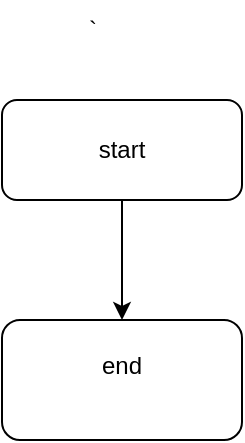 <mxfile version="22.1.22" type="embed">
  <diagram name="Page-1" id="0T9Rz_yCLsKjhPvrF7qB">
    <mxGraphModel dx="579" dy="308" grid="1" gridSize="10" guides="1" tooltips="1" connect="1" arrows="1" fold="1" page="1" pageScale="1" pageWidth="850" pageHeight="1100" math="0" shadow="0">
      <root>
        <mxCell id="0" />
        <mxCell id="1" parent="0" />
        <mxCell id="ALEkKSsUB81A3kAc4iDn-15" value="" style="edgeStyle=orthogonalEdgeStyle;rounded=0;orthogonalLoop=1;jettySize=auto;html=1;" parent="1" source="ALEkKSsUB81A3kAc4iDn-2" target="ALEkKSsUB81A3kAc4iDn-14" edge="1">
          <mxGeometry relative="1" as="geometry" />
        </mxCell>
        <mxCell id="ALEkKSsUB81A3kAc4iDn-2" value="start" style="rounded=1;whiteSpace=wrap;html=1;" parent="1" vertex="1">
          <mxGeometry x="40" y="60" width="120" height="50" as="geometry" />
        </mxCell>
        <mxCell id="ALEkKSsUB81A3kAc4iDn-14" value="end&lt;div&gt;&lt;br&gt;&lt;/div&gt;" style="whiteSpace=wrap;html=1;rounded=1;" parent="1" vertex="1">
          <mxGeometry x="40" y="170" width="120" height="60" as="geometry" />
        </mxCell>
        <mxCell id="ALEkKSsUB81A3kAc4iDn-28" value="`" style="text;html=1;align=center;verticalAlign=middle;resizable=0;points=[];autosize=1;strokeColor=none;fillColor=none;" parent="1" vertex="1">
          <mxGeometry x="70" y="10" width="30" height="30" as="geometry" />
        </mxCell>
      </root>
    </mxGraphModel>
  </diagram>
</mxfile>
